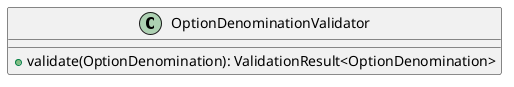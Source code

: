 @startuml

    class OptionDenominationValidator [[OptionDenominationValidator.html]] {
        +validate(OptionDenomination): ValidationResult<OptionDenomination>
    }

@enduml
